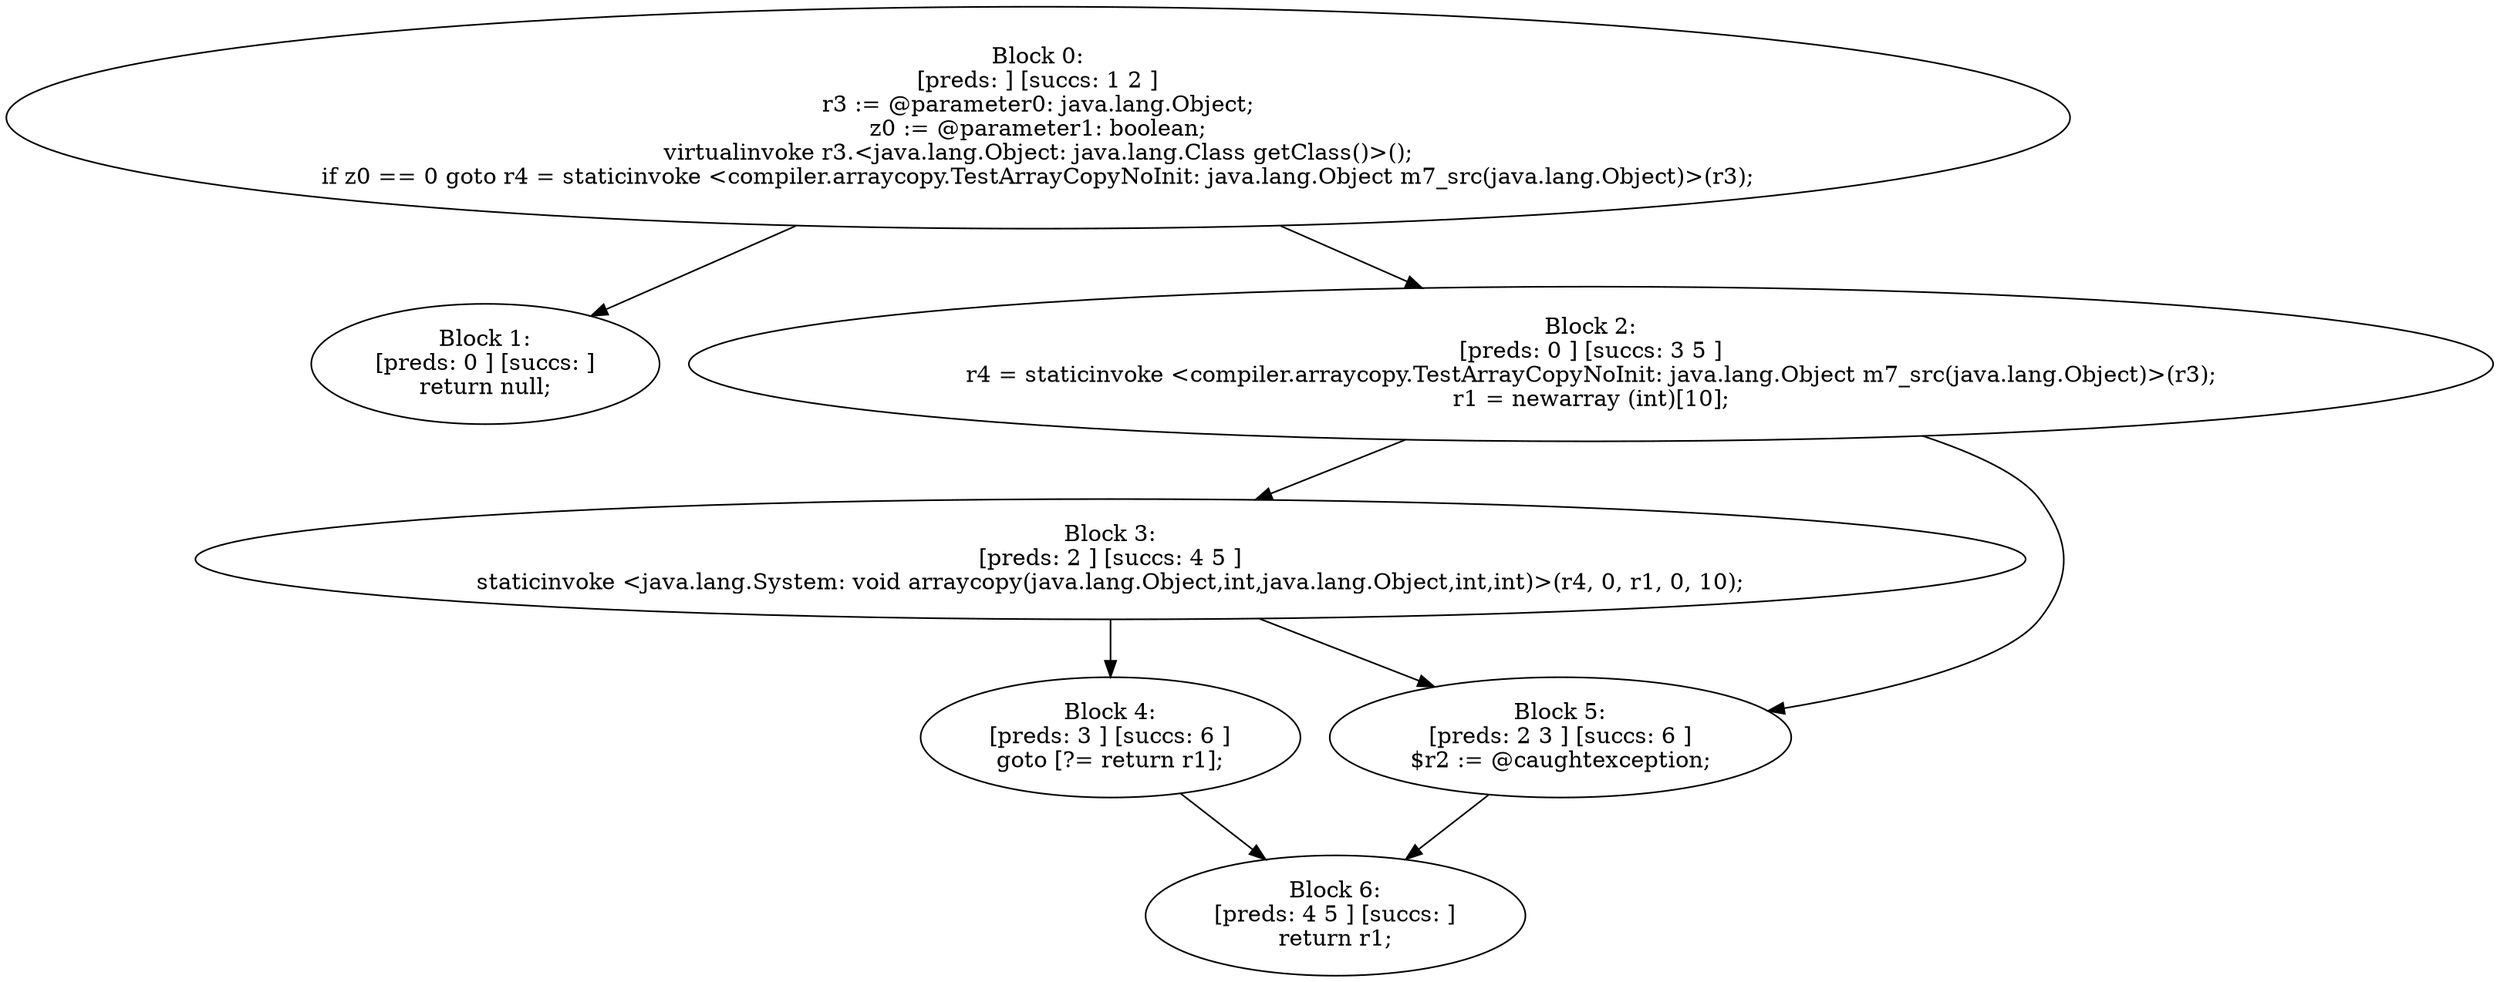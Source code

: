 digraph "unitGraph" {
    "Block 0:
[preds: ] [succs: 1 2 ]
r3 := @parameter0: java.lang.Object;
z0 := @parameter1: boolean;
virtualinvoke r3.<java.lang.Object: java.lang.Class getClass()>();
if z0 == 0 goto r4 = staticinvoke <compiler.arraycopy.TestArrayCopyNoInit: java.lang.Object m7_src(java.lang.Object)>(r3);
"
    "Block 1:
[preds: 0 ] [succs: ]
return null;
"
    "Block 2:
[preds: 0 ] [succs: 3 5 ]
r4 = staticinvoke <compiler.arraycopy.TestArrayCopyNoInit: java.lang.Object m7_src(java.lang.Object)>(r3);
r1 = newarray (int)[10];
"
    "Block 3:
[preds: 2 ] [succs: 4 5 ]
staticinvoke <java.lang.System: void arraycopy(java.lang.Object,int,java.lang.Object,int,int)>(r4, 0, r1, 0, 10);
"
    "Block 4:
[preds: 3 ] [succs: 6 ]
goto [?= return r1];
"
    "Block 5:
[preds: 2 3 ] [succs: 6 ]
$r2 := @caughtexception;
"
    "Block 6:
[preds: 4 5 ] [succs: ]
return r1;
"
    "Block 0:
[preds: ] [succs: 1 2 ]
r3 := @parameter0: java.lang.Object;
z0 := @parameter1: boolean;
virtualinvoke r3.<java.lang.Object: java.lang.Class getClass()>();
if z0 == 0 goto r4 = staticinvoke <compiler.arraycopy.TestArrayCopyNoInit: java.lang.Object m7_src(java.lang.Object)>(r3);
"->"Block 1:
[preds: 0 ] [succs: ]
return null;
";
    "Block 0:
[preds: ] [succs: 1 2 ]
r3 := @parameter0: java.lang.Object;
z0 := @parameter1: boolean;
virtualinvoke r3.<java.lang.Object: java.lang.Class getClass()>();
if z0 == 0 goto r4 = staticinvoke <compiler.arraycopy.TestArrayCopyNoInit: java.lang.Object m7_src(java.lang.Object)>(r3);
"->"Block 2:
[preds: 0 ] [succs: 3 5 ]
r4 = staticinvoke <compiler.arraycopy.TestArrayCopyNoInit: java.lang.Object m7_src(java.lang.Object)>(r3);
r1 = newarray (int)[10];
";
    "Block 2:
[preds: 0 ] [succs: 3 5 ]
r4 = staticinvoke <compiler.arraycopy.TestArrayCopyNoInit: java.lang.Object m7_src(java.lang.Object)>(r3);
r1 = newarray (int)[10];
"->"Block 3:
[preds: 2 ] [succs: 4 5 ]
staticinvoke <java.lang.System: void arraycopy(java.lang.Object,int,java.lang.Object,int,int)>(r4, 0, r1, 0, 10);
";
    "Block 2:
[preds: 0 ] [succs: 3 5 ]
r4 = staticinvoke <compiler.arraycopy.TestArrayCopyNoInit: java.lang.Object m7_src(java.lang.Object)>(r3);
r1 = newarray (int)[10];
"->"Block 5:
[preds: 2 3 ] [succs: 6 ]
$r2 := @caughtexception;
";
    "Block 3:
[preds: 2 ] [succs: 4 5 ]
staticinvoke <java.lang.System: void arraycopy(java.lang.Object,int,java.lang.Object,int,int)>(r4, 0, r1, 0, 10);
"->"Block 4:
[preds: 3 ] [succs: 6 ]
goto [?= return r1];
";
    "Block 3:
[preds: 2 ] [succs: 4 5 ]
staticinvoke <java.lang.System: void arraycopy(java.lang.Object,int,java.lang.Object,int,int)>(r4, 0, r1, 0, 10);
"->"Block 5:
[preds: 2 3 ] [succs: 6 ]
$r2 := @caughtexception;
";
    "Block 4:
[preds: 3 ] [succs: 6 ]
goto [?= return r1];
"->"Block 6:
[preds: 4 5 ] [succs: ]
return r1;
";
    "Block 5:
[preds: 2 3 ] [succs: 6 ]
$r2 := @caughtexception;
"->"Block 6:
[preds: 4 5 ] [succs: ]
return r1;
";
}
